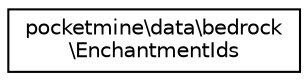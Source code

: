 digraph "Graphical Class Hierarchy"
{
 // INTERACTIVE_SVG=YES
 // LATEX_PDF_SIZE
  edge [fontname="Helvetica",fontsize="10",labelfontname="Helvetica",labelfontsize="10"];
  node [fontname="Helvetica",fontsize="10",shape=record];
  rankdir="LR";
  Node0 [label="pocketmine\\data\\bedrock\l\\EnchantmentIds",height=0.2,width=0.4,color="black", fillcolor="white", style="filled",URL="$d4/d2f/classpocketmine_1_1data_1_1bedrock_1_1_enchantment_ids.html",tooltip=" "];
}
